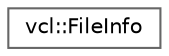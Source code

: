 digraph "Graphical Class Hierarchy"
{
 // LATEX_PDF_SIZE
  bgcolor="transparent";
  edge [fontname=Helvetica,fontsize=10,labelfontname=Helvetica,labelfontsize=10];
  node [fontname=Helvetica,fontsize=10,shape=box,height=0.2,width=0.4];
  rankdir="LR";
  Node0 [label="vcl::FileInfo",height=0.2,width=0.4,color="grey40", fillcolor="white", style="filled",URL="$classvcl_1_1FileInfo.html",tooltip=" "];
}
